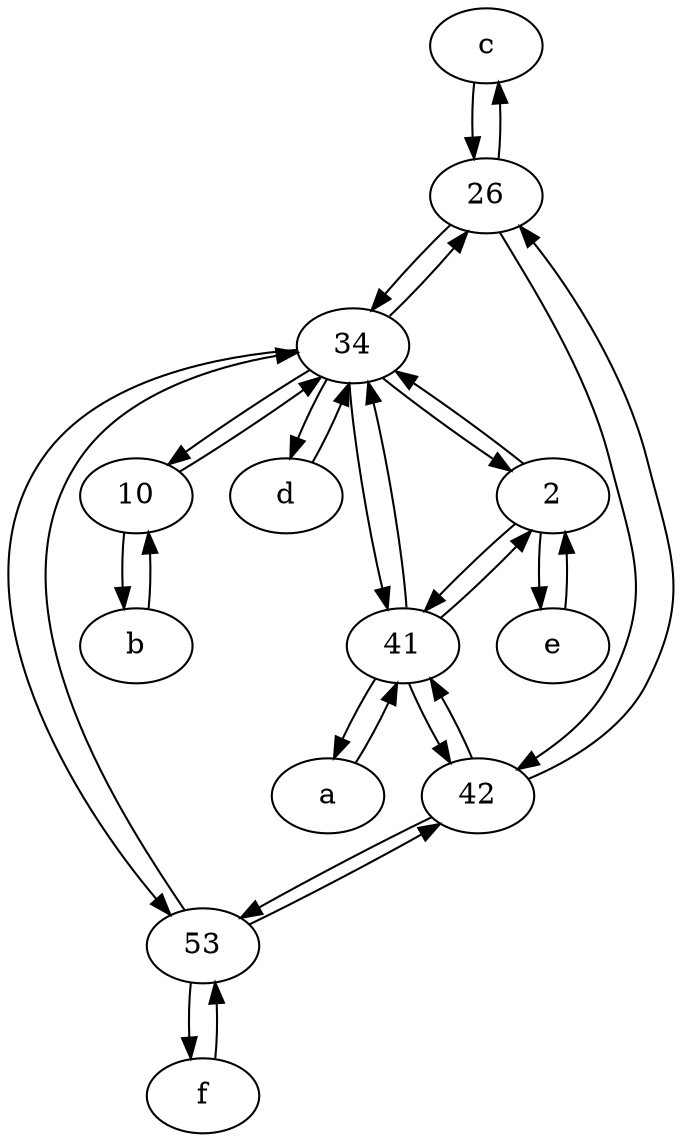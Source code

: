 digraph  {
	c [pos="20,10!"];
	f [pos="15,45!"];
	2;
	26;
	a [pos="40,10!"];
	e [pos="30,50!"];
	b [pos="50,20!"];
	42;
	10;
	d [pos="20,30!"];
	53;
	34;
	41;
	34 -> 41;
	10 -> b;
	e -> 2;
	b -> 10;
	41 -> a;
	42 -> 26;
	41 -> 34;
	42 -> 41;
	d -> 34;
	34 -> 10;
	34 -> 2;
	26 -> 42;
	53 -> 42;
	42 -> 53;
	26 -> 34;
	26 -> c;
	2 -> 41;
	2 -> e;
	41 -> 42;
	c -> 26;
	f -> 53;
	41 -> 2;
	53 -> 34;
	10 -> 34;
	53 -> f;
	34 -> d;
	34 -> 26;
	2 -> 34;
	a -> 41;
	34 -> 53;

	}